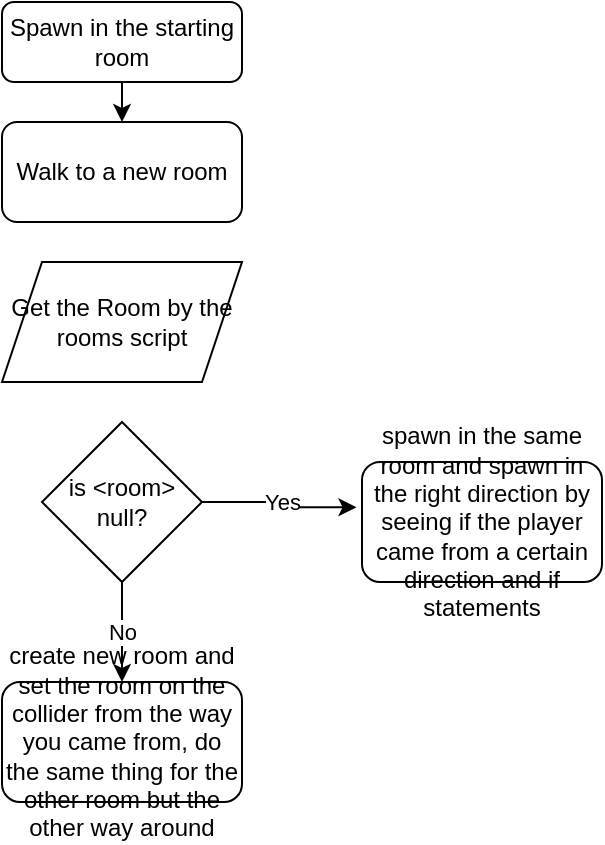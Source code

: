 <mxfile version="13.6.2" type="device"><diagram id="C5RBs43oDa-KdzZeNtuy" name="Page-1"><mxGraphModel dx="1038" dy="580" grid="1" gridSize="10" guides="1" tooltips="1" connect="1" arrows="1" fold="1" page="1" pageScale="1" pageWidth="827" pageHeight="1169" math="0" shadow="0"><root><mxCell id="WIyWlLk6GJQsqaUBKTNV-0"/><mxCell id="WIyWlLk6GJQsqaUBKTNV-1" parent="WIyWlLk6GJQsqaUBKTNV-0"/><mxCell id="Y-kG5mz4aaELtQ33o4Sy-3" value="&lt;br&gt;" style="edgeStyle=orthogonalEdgeStyle;rounded=0;orthogonalLoop=1;jettySize=auto;html=1;exitX=0.5;exitY=1;exitDx=0;exitDy=0;entryX=0.5;entryY=0;entryDx=0;entryDy=0;" edge="1" parent="WIyWlLk6GJQsqaUBKTNV-1" source="WIyWlLk6GJQsqaUBKTNV-3" target="Y-kG5mz4aaELtQ33o4Sy-0"><mxGeometry relative="1" as="geometry"/></mxCell><mxCell id="WIyWlLk6GJQsqaUBKTNV-3" value="Spawn in the starting room" style="rounded=1;whiteSpace=wrap;html=1;fontSize=12;glass=0;strokeWidth=1;shadow=0;" parent="WIyWlLk6GJQsqaUBKTNV-1" vertex="1"><mxGeometry x="160" y="80" width="120" height="40" as="geometry"/></mxCell><mxCell id="Y-kG5mz4aaELtQ33o4Sy-0" value="Walk to a new room" style="rounded=1;whiteSpace=wrap;html=1;" vertex="1" parent="WIyWlLk6GJQsqaUBKTNV-1"><mxGeometry x="160" y="140" width="120" height="50" as="geometry"/></mxCell><mxCell id="Y-kG5mz4aaELtQ33o4Sy-9" value="No" style="edgeStyle=orthogonalEdgeStyle;rounded=0;orthogonalLoop=1;jettySize=auto;html=1;exitX=0.5;exitY=1;exitDx=0;exitDy=0;entryX=0.5;entryY=0;entryDx=0;entryDy=0;" edge="1" parent="WIyWlLk6GJQsqaUBKTNV-1" source="Y-kG5mz4aaELtQ33o4Sy-4" target="Y-kG5mz4aaELtQ33o4Sy-7"><mxGeometry relative="1" as="geometry"/></mxCell><mxCell id="Y-kG5mz4aaELtQ33o4Sy-10" value="Yes" style="edgeStyle=orthogonalEdgeStyle;rounded=0;orthogonalLoop=1;jettySize=auto;html=1;exitX=1;exitY=0.5;exitDx=0;exitDy=0;entryX=-0.023;entryY=0.377;entryDx=0;entryDy=0;entryPerimeter=0;" edge="1" parent="WIyWlLk6GJQsqaUBKTNV-1" source="Y-kG5mz4aaELtQ33o4Sy-4" target="Y-kG5mz4aaELtQ33o4Sy-6"><mxGeometry relative="1" as="geometry"><mxPoint x="330" y="330" as="targetPoint"/></mxGeometry></mxCell><mxCell id="Y-kG5mz4aaELtQ33o4Sy-4" value="is &amp;lt;room&amp;gt; null?" style="rhombus;whiteSpace=wrap;html=1;" vertex="1" parent="WIyWlLk6GJQsqaUBKTNV-1"><mxGeometry x="180" y="290" width="80" height="80" as="geometry"/></mxCell><mxCell id="Y-kG5mz4aaELtQ33o4Sy-5" value="Get the Room by the rooms script" style="shape=parallelogram;perimeter=parallelogramPerimeter;whiteSpace=wrap;html=1;fixedSize=1;" vertex="1" parent="WIyWlLk6GJQsqaUBKTNV-1"><mxGeometry x="160" y="210" width="120" height="60" as="geometry"/></mxCell><mxCell id="Y-kG5mz4aaELtQ33o4Sy-6" value="spawn in the same room and spawn in the right direction by seeing if the player came from a certain direction and if statements" style="rounded=1;whiteSpace=wrap;html=1;" vertex="1" parent="WIyWlLk6GJQsqaUBKTNV-1"><mxGeometry x="340" y="310" width="120" height="60" as="geometry"/></mxCell><mxCell id="Y-kG5mz4aaELtQ33o4Sy-7" value="create new room and set the room on the collider from the way you came from, do the same thing for the other room but the other way around" style="rounded=1;whiteSpace=wrap;html=1;" vertex="1" parent="WIyWlLk6GJQsqaUBKTNV-1"><mxGeometry x="160" y="420" width="120" height="60" as="geometry"/></mxCell></root></mxGraphModel></diagram></mxfile>